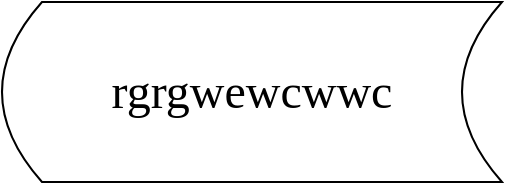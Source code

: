 <mxfile version="26.0.6">
  <diagram name="第 1 页" id="QYEBO3GeGkw2wW54bBML">
    <mxGraphModel dx="972" dy="688" grid="1" gridSize="10" guides="1" tooltips="1" connect="1" arrows="1" fold="1" page="1" pageScale="1" pageWidth="827" pageHeight="1169" math="0" shadow="0">
      <root>
        <mxCell id="0" />
        <mxCell id="1" parent="0" />
        <mxCell id="_SKAhpovgeMQcd60tAnW-1" value="&lt;font style=&quot;font-size: 24px;&quot; face=&quot;Times New Roman&quot;&gt;rgrgwewcwwc&lt;/font&gt;" style="shape=dataStorage;whiteSpace=wrap;html=1;fixedSize=1;" parent="1" vertex="1">
          <mxGeometry x="80" y="60" width="250" height="90" as="geometry" />
        </mxCell>
      </root>
    </mxGraphModel>
  </diagram>
</mxfile>

